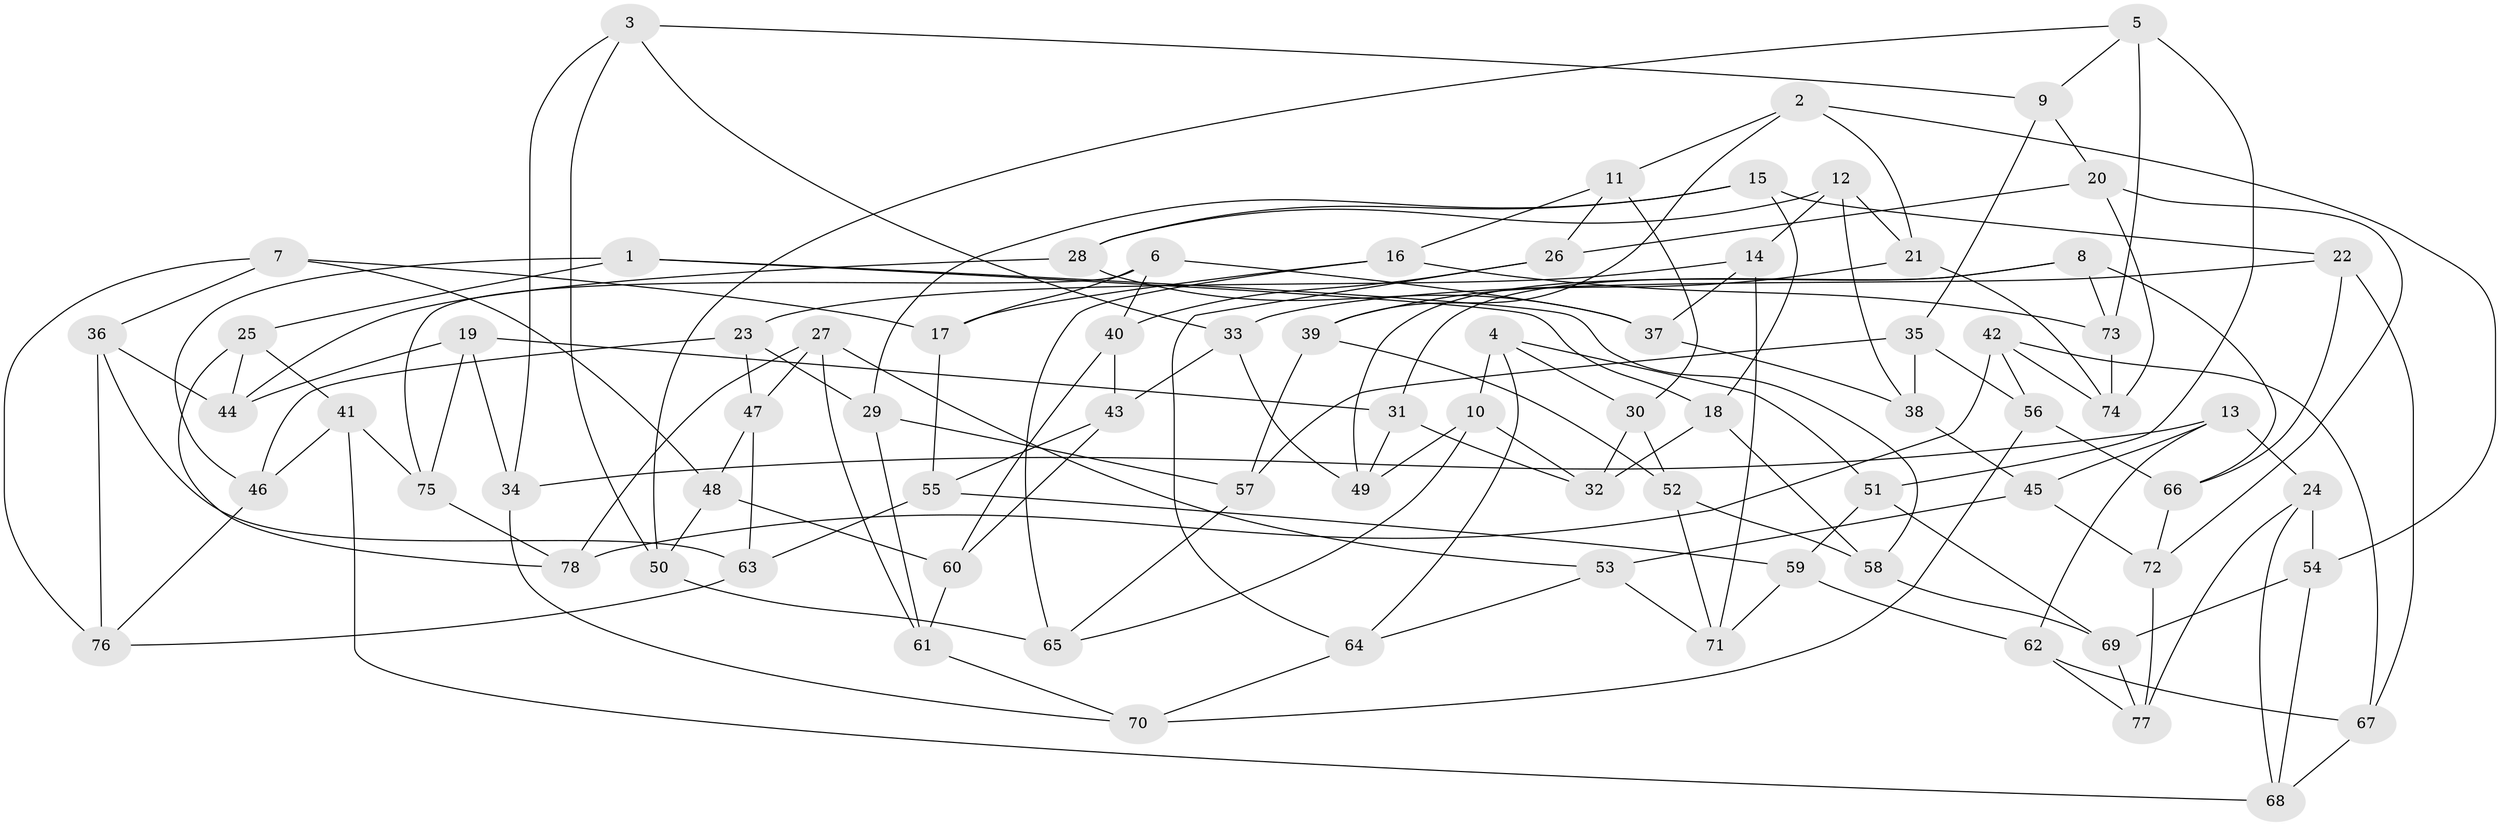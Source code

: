 // Generated by graph-tools (version 1.1) at 2025/16/03/09/25 04:16:41]
// undirected, 78 vertices, 156 edges
graph export_dot {
graph [start="1"]
  node [color=gray90,style=filled];
  1;
  2;
  3;
  4;
  5;
  6;
  7;
  8;
  9;
  10;
  11;
  12;
  13;
  14;
  15;
  16;
  17;
  18;
  19;
  20;
  21;
  22;
  23;
  24;
  25;
  26;
  27;
  28;
  29;
  30;
  31;
  32;
  33;
  34;
  35;
  36;
  37;
  38;
  39;
  40;
  41;
  42;
  43;
  44;
  45;
  46;
  47;
  48;
  49;
  50;
  51;
  52;
  53;
  54;
  55;
  56;
  57;
  58;
  59;
  60;
  61;
  62;
  63;
  64;
  65;
  66;
  67;
  68;
  69;
  70;
  71;
  72;
  73;
  74;
  75;
  76;
  77;
  78;
  1 -- 46;
  1 -- 25;
  1 -- 18;
  1 -- 58;
  2 -- 11;
  2 -- 54;
  2 -- 21;
  2 -- 39;
  3 -- 33;
  3 -- 9;
  3 -- 50;
  3 -- 34;
  4 -- 10;
  4 -- 51;
  4 -- 64;
  4 -- 30;
  5 -- 73;
  5 -- 9;
  5 -- 51;
  5 -- 50;
  6 -- 17;
  6 -- 75;
  6 -- 40;
  6 -- 37;
  7 -- 76;
  7 -- 48;
  7 -- 17;
  7 -- 36;
  8 -- 73;
  8 -- 31;
  8 -- 66;
  8 -- 49;
  9 -- 20;
  9 -- 35;
  10 -- 65;
  10 -- 49;
  10 -- 32;
  11 -- 26;
  11 -- 30;
  11 -- 16;
  12 -- 14;
  12 -- 21;
  12 -- 38;
  12 -- 28;
  13 -- 34;
  13 -- 62;
  13 -- 45;
  13 -- 24;
  14 -- 71;
  14 -- 37;
  14 -- 23;
  15 -- 29;
  15 -- 18;
  15 -- 22;
  15 -- 28;
  16 -- 17;
  16 -- 65;
  16 -- 73;
  17 -- 55;
  18 -- 32;
  18 -- 58;
  19 -- 75;
  19 -- 34;
  19 -- 44;
  19 -- 31;
  20 -- 74;
  20 -- 72;
  20 -- 26;
  21 -- 74;
  21 -- 39;
  22 -- 66;
  22 -- 33;
  22 -- 67;
  23 -- 47;
  23 -- 46;
  23 -- 29;
  24 -- 54;
  24 -- 77;
  24 -- 68;
  25 -- 41;
  25 -- 78;
  25 -- 44;
  26 -- 40;
  26 -- 64;
  27 -- 61;
  27 -- 47;
  27 -- 78;
  27 -- 53;
  28 -- 44;
  28 -- 37;
  29 -- 61;
  29 -- 57;
  30 -- 52;
  30 -- 32;
  31 -- 32;
  31 -- 49;
  33 -- 49;
  33 -- 43;
  34 -- 70;
  35 -- 38;
  35 -- 57;
  35 -- 56;
  36 -- 44;
  36 -- 63;
  36 -- 76;
  37 -- 38;
  38 -- 45;
  39 -- 52;
  39 -- 57;
  40 -- 43;
  40 -- 60;
  41 -- 46;
  41 -- 75;
  41 -- 68;
  42 -- 67;
  42 -- 56;
  42 -- 78;
  42 -- 74;
  43 -- 55;
  43 -- 60;
  45 -- 53;
  45 -- 72;
  46 -- 76;
  47 -- 63;
  47 -- 48;
  48 -- 60;
  48 -- 50;
  50 -- 65;
  51 -- 59;
  51 -- 69;
  52 -- 58;
  52 -- 71;
  53 -- 71;
  53 -- 64;
  54 -- 68;
  54 -- 69;
  55 -- 63;
  55 -- 59;
  56 -- 70;
  56 -- 66;
  57 -- 65;
  58 -- 69;
  59 -- 71;
  59 -- 62;
  60 -- 61;
  61 -- 70;
  62 -- 77;
  62 -- 67;
  63 -- 76;
  64 -- 70;
  66 -- 72;
  67 -- 68;
  69 -- 77;
  72 -- 77;
  73 -- 74;
  75 -- 78;
}

